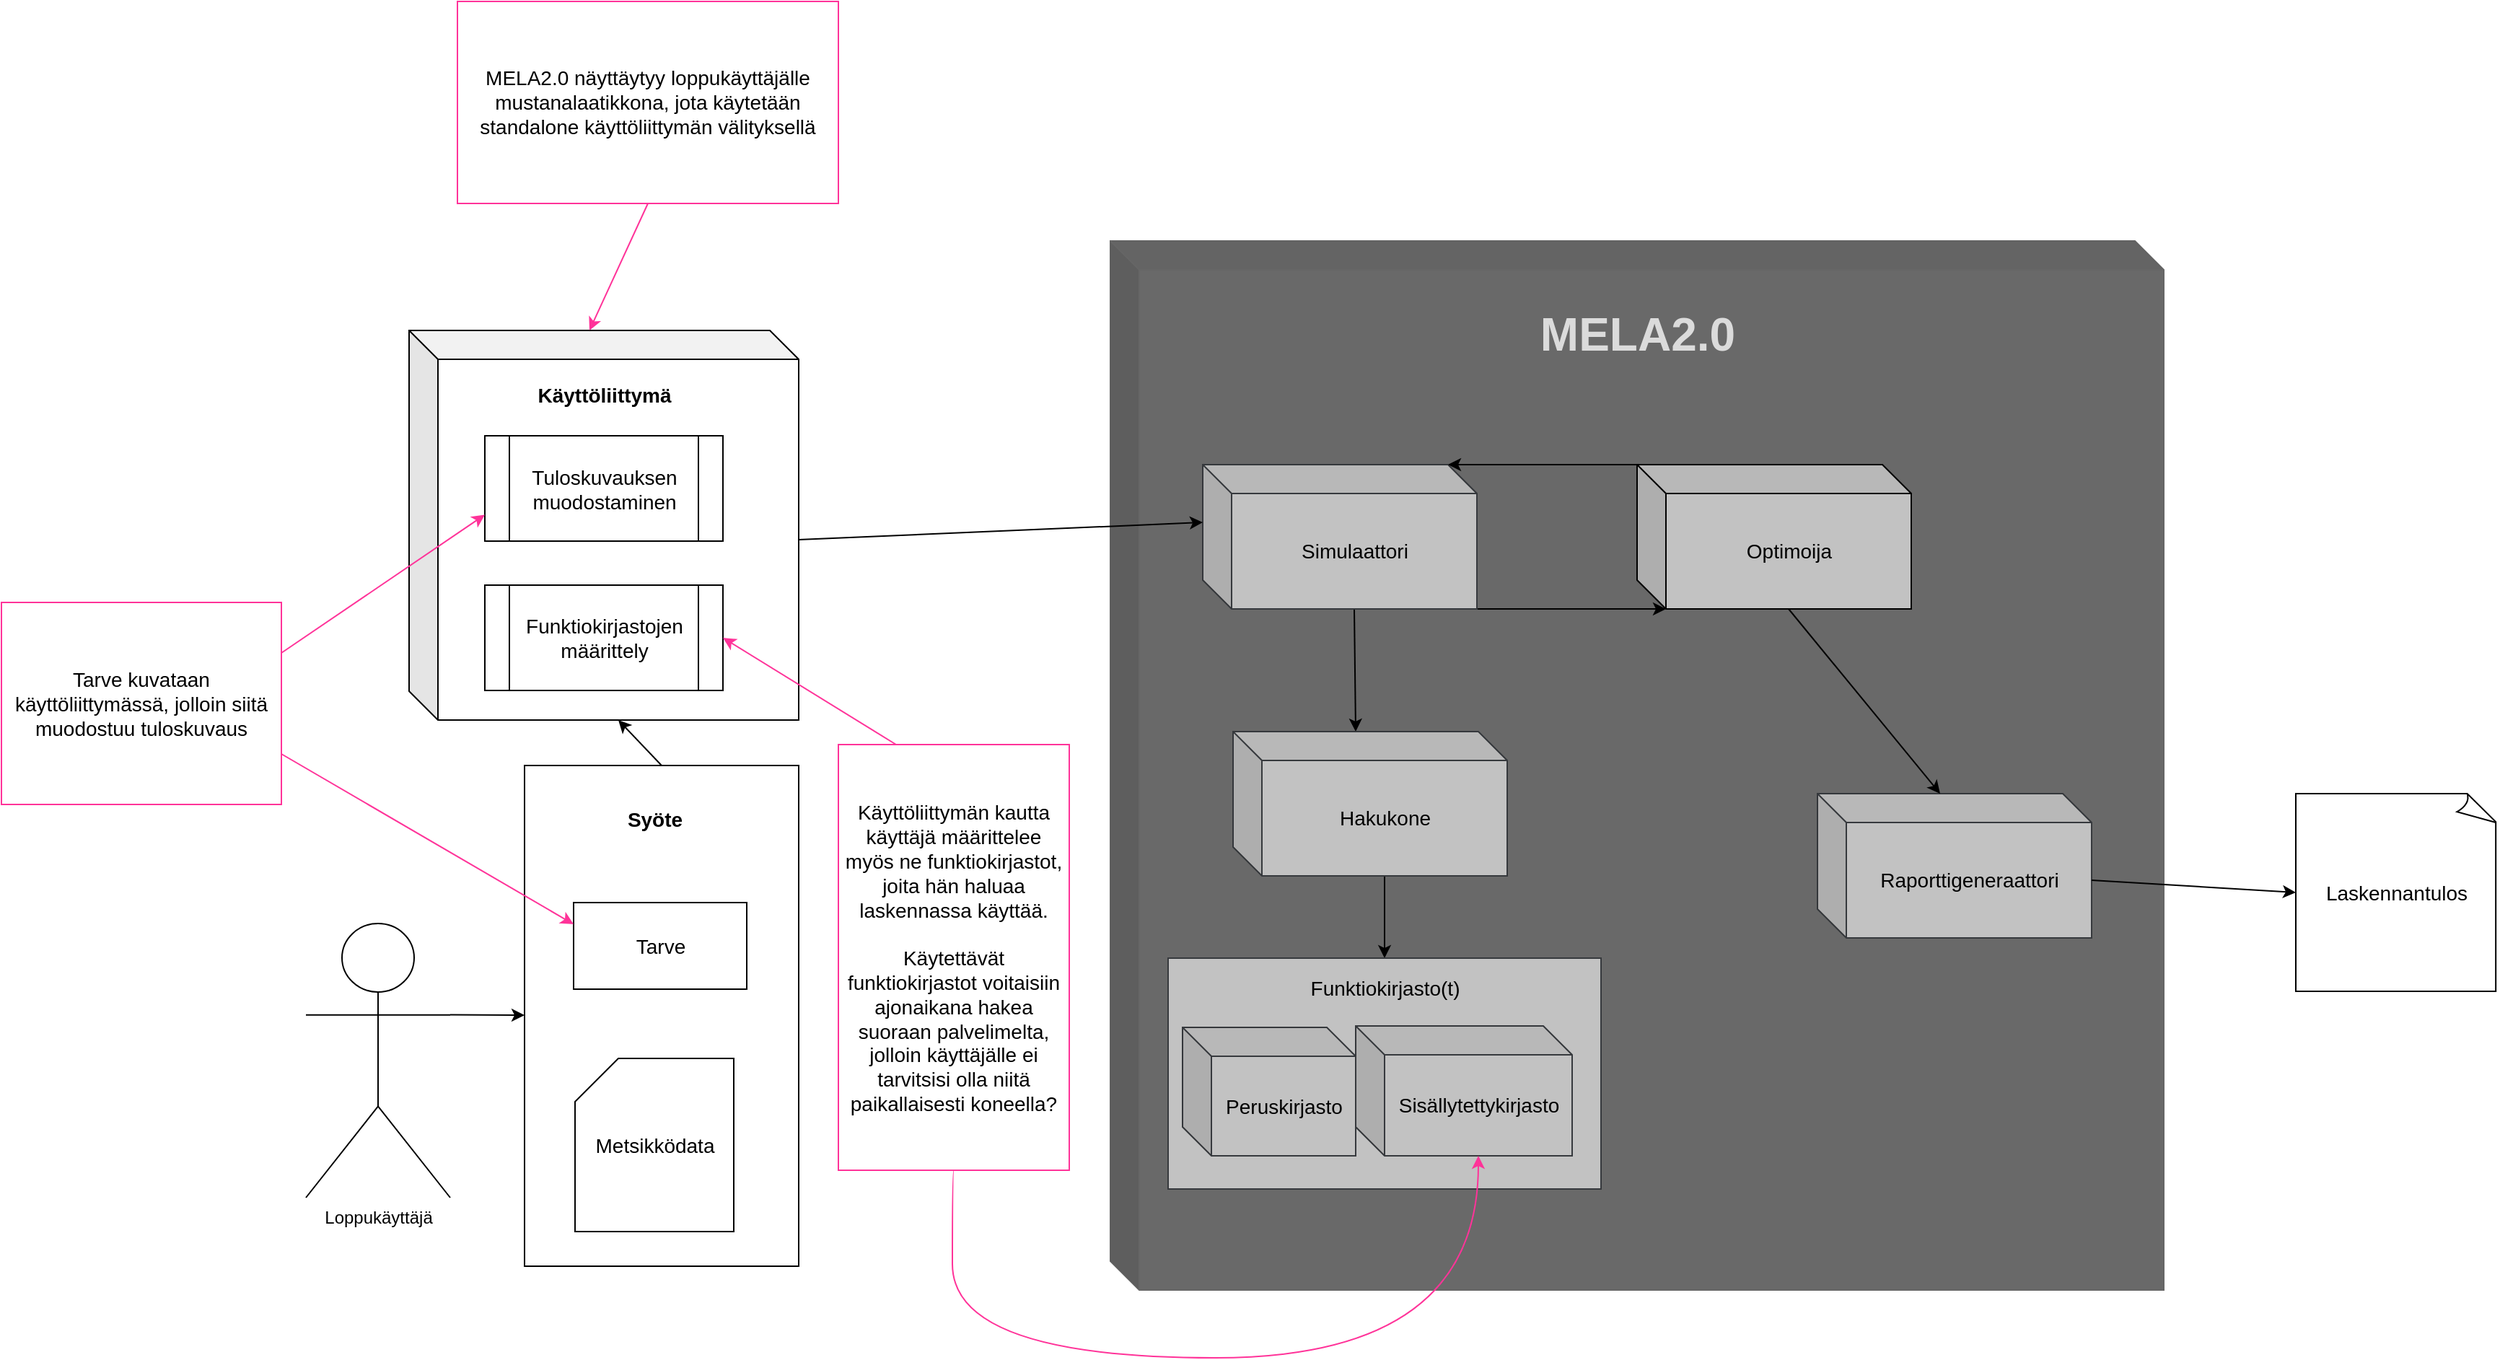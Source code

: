 <mxfile version="10.8.2" type="device"><diagram id="pi8lVP-4z1GT94MgnUVW" name="Page-1"><mxGraphModel dx="2467" dy="933" grid="1" gridSize="10" guides="1" tooltips="1" connect="1" arrows="1" fold="1" page="1" pageScale="1" pageWidth="827" pageHeight="1169" math="0" shadow="0"><root><mxCell id="0"/><mxCell id="1" parent="0"/><mxCell id="40KGSKT9UNboP6RaPfs_-22" style="edgeStyle=none;rounded=0;orthogonalLoop=1;jettySize=auto;html=1;exitX=0.5;exitY=0;exitDx=0;exitDy=0;entryX=0;entryY=0;entryDx=145;entryDy=270;entryPerimeter=0;fontSize=14;fontColor=#000000;" edge="1" parent="1" source="40KGSKT9UNboP6RaPfs_-19" target="40KGSKT9UNboP6RaPfs_-14"><mxGeometry relative="1" as="geometry"/></mxCell><mxCell id="40KGSKT9UNboP6RaPfs_-50" style="edgeStyle=none;rounded=0;orthogonalLoop=1;jettySize=auto;html=1;exitX=1;exitY=0.333;exitDx=0;exitDy=0;exitPerimeter=0;fontSize=14;fontColor=#000000;" edge="1" parent="1" source="40KGSKT9UNboP6RaPfs_-2" target="40KGSKT9UNboP6RaPfs_-19"><mxGeometry relative="1" as="geometry"/></mxCell><mxCell id="40KGSKT9UNboP6RaPfs_-2" value="Loppukäyttäjä" style="shape=umlActor;verticalLabelPosition=bottom;labelBackgroundColor=#ffffff;verticalAlign=top;html=1;outlineConnect=0;" vertex="1" parent="1"><mxGeometry x="41" y="739" width="100" height="190" as="geometry"/></mxCell><mxCell id="40KGSKT9UNboP6RaPfs_-7" value="" style="shape=cube;whiteSpace=wrap;html=1;boundedLbl=1;backgroundOutline=1;darkOpacity=0.05;darkOpacity2=0.1;fontSize=14;fillColor=#696969;strokeColor=#666666;fontColor=#333333;" vertex="1" parent="1"><mxGeometry x="598.5" y="266" width="730" height="727" as="geometry"/></mxCell><mxCell id="40KGSKT9UNboP6RaPfs_-10" value="MELA2.0" style="text;html=1;strokeColor=none;fillColor=none;align=center;verticalAlign=middle;whiteSpace=wrap;rounded=0;fontSize=32;fontColor=#DBDBDB;fontStyle=1" vertex="1" parent="1"><mxGeometry x="883.5" y="306" width="160" height="50" as="geometry"/></mxCell><mxCell id="40KGSKT9UNboP6RaPfs_-9" value="Raporttigeneraattori" style="shape=cube;whiteSpace=wrap;html=1;boundedLbl=1;backgroundOutline=1;darkOpacity=0.05;darkOpacity2=0.1;fontSize=14;fillColor=#C2C2C2;strokeColor=#36393d;" vertex="1" parent="1"><mxGeometry x="1088.5" y="649" width="190" height="100" as="geometry"/></mxCell><mxCell id="40KGSKT9UNboP6RaPfs_-37" style="edgeStyle=none;rounded=0;orthogonalLoop=1;jettySize=auto;html=1;exitX=0;exitY=0;exitDx=105;exitDy=100;exitPerimeter=0;entryX=0;entryY=0;entryDx=85;entryDy=0;entryPerimeter=0;fontSize=14;fontColor=#000000;" edge="1" parent="1" source="40KGSKT9UNboP6RaPfs_-24" target="40KGSKT9UNboP6RaPfs_-25"><mxGeometry relative="1" as="geometry"/></mxCell><mxCell id="40KGSKT9UNboP6RaPfs_-38" style="edgeStyle=none;rounded=0;orthogonalLoop=1;jettySize=auto;html=1;exitX=1;exitY=1;exitDx=0;exitDy=0;exitPerimeter=0;entryX=0;entryY=0;entryDx=20;entryDy=100;entryPerimeter=0;fontSize=14;fontColor=#000000;" edge="1" parent="1" source="40KGSKT9UNboP6RaPfs_-24" target="40KGSKT9UNboP6RaPfs_-31"><mxGeometry relative="1" as="geometry"/></mxCell><mxCell id="40KGSKT9UNboP6RaPfs_-24" value="Simulaattori" style="shape=cube;whiteSpace=wrap;html=1;boundedLbl=1;backgroundOutline=1;darkOpacity=0.05;darkOpacity2=0.1;fontSize=14;fillColor=#C2C2C2;strokeColor=#36393d;" vertex="1" parent="1"><mxGeometry x="662.5" y="421" width="190" height="100" as="geometry"/></mxCell><mxCell id="40KGSKT9UNboP6RaPfs_-36" style="edgeStyle=none;rounded=0;orthogonalLoop=1;jettySize=auto;html=1;exitX=0;exitY=0;exitDx=105;exitDy=100;exitPerimeter=0;entryX=0.5;entryY=0;entryDx=0;entryDy=0;fontSize=14;fontColor=#000000;" edge="1" parent="1" source="40KGSKT9UNboP6RaPfs_-25" target="40KGSKT9UNboP6RaPfs_-29"><mxGeometry relative="1" as="geometry"/></mxCell><mxCell id="40KGSKT9UNboP6RaPfs_-25" value="Hakukone" style="shape=cube;whiteSpace=wrap;html=1;boundedLbl=1;backgroundOutline=1;darkOpacity=0.05;darkOpacity2=0.1;fontSize=14;fillColor=#C2C2C2;strokeColor=#36393d;" vertex="1" parent="1"><mxGeometry x="683.5" y="606" width="190" height="100" as="geometry"/></mxCell><mxCell id="40KGSKT9UNboP6RaPfs_-39" style="edgeStyle=none;rounded=0;orthogonalLoop=1;jettySize=auto;html=1;exitX=0;exitY=0;exitDx=0;exitDy=0;exitPerimeter=0;entryX=0;entryY=0;entryDx=170;entryDy=0;entryPerimeter=0;fontSize=14;fontColor=#000000;" edge="1" parent="1" source="40KGSKT9UNboP6RaPfs_-31" target="40KGSKT9UNboP6RaPfs_-24"><mxGeometry relative="1" as="geometry"/></mxCell><mxCell id="40KGSKT9UNboP6RaPfs_-40" style="edgeStyle=none;rounded=0;orthogonalLoop=1;jettySize=auto;html=1;exitX=0;exitY=0;exitDx=105;exitDy=100;exitPerimeter=0;entryX=0;entryY=0;entryDx=85;entryDy=0;entryPerimeter=0;fontSize=14;fontColor=#000000;" edge="1" parent="1" source="40KGSKT9UNboP6RaPfs_-31" target="40KGSKT9UNboP6RaPfs_-9"><mxGeometry relative="1" as="geometry"/></mxCell><mxCell id="40KGSKT9UNboP6RaPfs_-31" value="Optimoija" style="shape=cube;whiteSpace=wrap;html=1;boundedLbl=1;backgroundOutline=1;darkOpacity=0.05;darkOpacity2=0.1;fontSize=14;fillColor=#C2C2C2;strokeColor=#000000;" vertex="1" parent="1"><mxGeometry x="963.5" y="421" width="190" height="100" as="geometry"/></mxCell><mxCell id="40KGSKT9UNboP6RaPfs_-35" value="" style="group" vertex="1" connectable="0" parent="1"><mxGeometry x="638.5" y="626" width="300" height="160" as="geometry"/></mxCell><mxCell id="40KGSKT9UNboP6RaPfs_-29" value="" style="rounded=0;whiteSpace=wrap;html=1;fillColor=#C2C2C2;fontSize=14;strokeColor=#36393d;" vertex="1" parent="1"><mxGeometry x="638.5" y="763" width="300" height="160" as="geometry"/></mxCell><mxCell id="40KGSKT9UNboP6RaPfs_-28" value="Sisällytettykirjasto" style="shape=cube;whiteSpace=wrap;html=1;boundedLbl=1;backgroundOutline=1;darkOpacity=0.05;darkOpacity2=0.1;fontSize=14;fillColor=#C2C2C2;strokeColor=#36393d;" vertex="1" parent="1"><mxGeometry x="768.5" y="810" width="150" height="90" as="geometry"/></mxCell><mxCell id="40KGSKT9UNboP6RaPfs_-27" value="Peruskirjasto" style="shape=cube;whiteSpace=wrap;html=1;boundedLbl=1;backgroundOutline=1;darkOpacity=0.05;darkOpacity2=0.1;fontSize=14;fillColor=#C2C2C2;strokeColor=#36393d;" vertex="1" parent="1"><mxGeometry x="648.5" y="811" width="120" height="89" as="geometry"/></mxCell><mxCell id="40KGSKT9UNboP6RaPfs_-30" value="Funktiokirjasto(t)" style="text;html=1;strokeColor=none;fillColor=none;align=center;verticalAlign=middle;whiteSpace=wrap;rounded=0;fontSize=14;fontColor=#000000;" vertex="1" parent="1"><mxGeometry x="768.5" y="774" width="40" height="20" as="geometry"/></mxCell><mxCell id="40KGSKT9UNboP6RaPfs_-42" value="Laskennantulos" style="whiteSpace=wrap;html=1;shape=mxgraph.basic.document;fontSize=14;" vertex="1" parent="1"><mxGeometry x="1420" y="649" width="140" height="137" as="geometry"/></mxCell><mxCell id="40KGSKT9UNboP6RaPfs_-48" value="" style="group" vertex="1" connectable="0" parent="1"><mxGeometry x="112.5" y="328" width="270" height="270" as="geometry"/></mxCell><mxCell id="40KGSKT9UNboP6RaPfs_-16" value="" style="group;fillColor=#ffffff;fontStyle=1" vertex="1" connectable="0" parent="40KGSKT9UNboP6RaPfs_-48"><mxGeometry width="270" height="270" as="geometry"/></mxCell><mxCell id="40KGSKT9UNboP6RaPfs_-14" value="" style="shape=cube;whiteSpace=wrap;html=1;boundedLbl=1;backgroundOutline=1;darkOpacity=0.05;darkOpacity2=0.1;fillColor=none;fontSize=14;fontColor=#000000;" vertex="1" parent="40KGSKT9UNboP6RaPfs_-16"><mxGeometry width="270" height="270" as="geometry"/></mxCell><mxCell id="40KGSKT9UNboP6RaPfs_-15" value="Käyttöliittymä" style="text;html=1;strokeColor=none;fillColor=none;align=center;verticalAlign=middle;whiteSpace=wrap;rounded=0;fontSize=14;fontColor=#000000;fontStyle=1" vertex="1" parent="40KGSKT9UNboP6RaPfs_-16"><mxGeometry x="105" y="35" width="60" height="20" as="geometry"/></mxCell><mxCell id="40KGSKT9UNboP6RaPfs_-44" value="Tuloskuvauksen muodostaminen" style="shape=process;whiteSpace=wrap;html=1;backgroundOutline=1;fontSize=14;" vertex="1" parent="40KGSKT9UNboP6RaPfs_-16"><mxGeometry x="52.5" y="73" width="165" height="73" as="geometry"/></mxCell><mxCell id="40KGSKT9UNboP6RaPfs_-45" value="Funktiokirjastojen määrittely" style="shape=process;whiteSpace=wrap;html=1;backgroundOutline=1;fontSize=14;" vertex="1" parent="40KGSKT9UNboP6RaPfs_-16"><mxGeometry x="52.5" y="176.5" width="165" height="73" as="geometry"/></mxCell><mxCell id="40KGSKT9UNboP6RaPfs_-49" value="" style="group" vertex="1" connectable="0" parent="1"><mxGeometry x="192.5" y="629.5" width="190" height="347" as="geometry"/></mxCell><mxCell id="40KGSKT9UNboP6RaPfs_-19" value="" style="rounded=0;whiteSpace=wrap;html=1;fillColor=#ffffff;fontSize=14;fontColor=#000000;" vertex="1" parent="40KGSKT9UNboP6RaPfs_-49"><mxGeometry width="190" height="347" as="geometry"/></mxCell><mxCell id="40KGSKT9UNboP6RaPfs_-5" value="Metsikködata" style="shape=card;whiteSpace=wrap;html=1;fontSize=14;" vertex="1" parent="40KGSKT9UNboP6RaPfs_-49"><mxGeometry x="35" y="203" width="110" height="120" as="geometry"/></mxCell><mxCell id="40KGSKT9UNboP6RaPfs_-17" value="Tarve" style="rounded=0;whiteSpace=wrap;html=1;fillColor=#ffffff;fontSize=14;fontColor=#000000;" vertex="1" parent="40KGSKT9UNboP6RaPfs_-49"><mxGeometry x="34" y="95" width="120" height="60" as="geometry"/></mxCell><mxCell id="40KGSKT9UNboP6RaPfs_-20" value="Syöte" style="text;html=1;strokeColor=none;fillColor=none;align=center;verticalAlign=middle;whiteSpace=wrap;rounded=0;fontSize=14;fontColor=#000000;fontStyle=1" vertex="1" parent="40KGSKT9UNboP6RaPfs_-49"><mxGeometry x="70" y="27" width="40" height="20" as="geometry"/></mxCell><mxCell id="40KGSKT9UNboP6RaPfs_-32" style="edgeStyle=none;rounded=0;orthogonalLoop=1;jettySize=auto;html=1;exitX=0;exitY=0;exitDx=270;exitDy=145;exitPerimeter=0;entryX=0;entryY=0;entryDx=0;entryDy=40;entryPerimeter=0;fontSize=14;fontColor=#000000;" edge="1" parent="1" source="40KGSKT9UNboP6RaPfs_-14" target="40KGSKT9UNboP6RaPfs_-24"><mxGeometry relative="1" as="geometry"/></mxCell><mxCell id="40KGSKT9UNboP6RaPfs_-46" style="edgeStyle=none;rounded=0;orthogonalLoop=1;jettySize=auto;html=1;exitX=0;exitY=0;exitDx=190;exitDy=60;exitPerimeter=0;entryX=0;entryY=0.5;entryDx=0;entryDy=0;entryPerimeter=0;fontSize=14;fontColor=#000000;" edge="1" parent="1" source="40KGSKT9UNboP6RaPfs_-9" target="40KGSKT9UNboP6RaPfs_-42"><mxGeometry relative="1" as="geometry"/></mxCell><mxCell id="40KGSKT9UNboP6RaPfs_-55" style="edgeStyle=none;rounded=0;orthogonalLoop=1;jettySize=auto;html=1;exitX=0.5;exitY=1;exitDx=0;exitDy=0;entryX=0;entryY=0;entryDx=125;entryDy=0;entryPerimeter=0;fontSize=14;fontColor=#000000;strokeColor=#FF3399;" edge="1" parent="1" source="40KGSKT9UNboP6RaPfs_-54" target="40KGSKT9UNboP6RaPfs_-14"><mxGeometry relative="1" as="geometry"/></mxCell><mxCell id="40KGSKT9UNboP6RaPfs_-54" value="MELA2.0 näyttäytyy loppukäyttäjälle mustanalaatikkona, jota käytetään standalone käyttöliittymän välityksellä" style="text;html=1;align=center;verticalAlign=middle;whiteSpace=wrap;rounded=0;fontSize=14;strokeColor=#FF3399;fillColor=#ffffff;" vertex="1" parent="1"><mxGeometry x="146" y="100" width="264" height="140" as="geometry"/></mxCell><mxCell id="40KGSKT9UNboP6RaPfs_-57" style="edgeStyle=none;rounded=0;orthogonalLoop=1;jettySize=auto;html=1;exitX=1;exitY=0.75;exitDx=0;exitDy=0;entryX=0;entryY=0.25;entryDx=0;entryDy=0;strokeColor=#FF3399;fontSize=14;fontColor=#000000;" edge="1" parent="1" source="40KGSKT9UNboP6RaPfs_-56" target="40KGSKT9UNboP6RaPfs_-17"><mxGeometry relative="1" as="geometry"/></mxCell><mxCell id="40KGSKT9UNboP6RaPfs_-58" style="edgeStyle=none;rounded=0;orthogonalLoop=1;jettySize=auto;html=1;exitX=1;exitY=0.25;exitDx=0;exitDy=0;entryX=0;entryY=0.75;entryDx=0;entryDy=0;strokeColor=#FF3399;fontSize=14;fontColor=#000000;" edge="1" parent="1" source="40KGSKT9UNboP6RaPfs_-56" target="40KGSKT9UNboP6RaPfs_-44"><mxGeometry relative="1" as="geometry"/></mxCell><mxCell id="40KGSKT9UNboP6RaPfs_-56" value="Tarve kuvataan käyttöliittymässä, jolloin siitä muodostuu tuloskuvaus" style="text;html=1;align=center;verticalAlign=middle;whiteSpace=wrap;rounded=0;fontSize=14;strokeColor=#FF3399;fillColor=#ffffff;" vertex="1" parent="1"><mxGeometry x="-170" y="516.5" width="194" height="140" as="geometry"/></mxCell><mxCell id="40KGSKT9UNboP6RaPfs_-61" style="edgeStyle=none;rounded=0;orthogonalLoop=1;jettySize=auto;html=1;exitX=0.25;exitY=0;exitDx=0;exitDy=0;entryX=1;entryY=0.5;entryDx=0;entryDy=0;strokeColor=#FF3399;fontSize=14;fontColor=#000000;" edge="1" parent="1" source="40KGSKT9UNboP6RaPfs_-60" target="40KGSKT9UNboP6RaPfs_-45"><mxGeometry relative="1" as="geometry"/></mxCell><mxCell id="40KGSKT9UNboP6RaPfs_-62" style="edgeStyle=orthogonalEdgeStyle;rounded=0;orthogonalLoop=1;jettySize=auto;html=1;exitX=0.5;exitY=1;exitDx=0;exitDy=0;entryX=0;entryY=0;entryDx=85;entryDy=90;entryPerimeter=0;strokeColor=#FF3399;fontSize=14;fontColor=#000000;curved=1;" edge="1" parent="1" source="40KGSKT9UNboP6RaPfs_-60" target="40KGSKT9UNboP6RaPfs_-28"><mxGeometry relative="1" as="geometry"><Array as="points"><mxPoint x="489" y="1040"/><mxPoint x="853" y="1040"/></Array></mxGeometry></mxCell><mxCell id="40KGSKT9UNboP6RaPfs_-60" value="&lt;div&gt;Käyttöliittymän kautta käyttäjä määrittelee myös ne funktiokirjastot, joita hän haluaa laskennassa käyttää.&lt;/div&gt;&lt;div&gt;&lt;br&gt;&lt;/div&gt;&lt;div&gt;Käytettävät funktiokirjastot voitaisiin ajonaikana hakea suoraan palvelimelta, jolloin käyttäjälle ei tarvitsisi olla niitä paikallaisesti koneella?&lt;br&gt;&lt;/div&gt;" style="text;html=1;align=center;verticalAlign=middle;whiteSpace=wrap;rounded=0;fontSize=14;strokeColor=#FF3399;fillColor=#ffffff;" vertex="1" parent="1"><mxGeometry x="410" y="615" width="160" height="295" as="geometry"/></mxCell></root></mxGraphModel></diagram></mxfile>